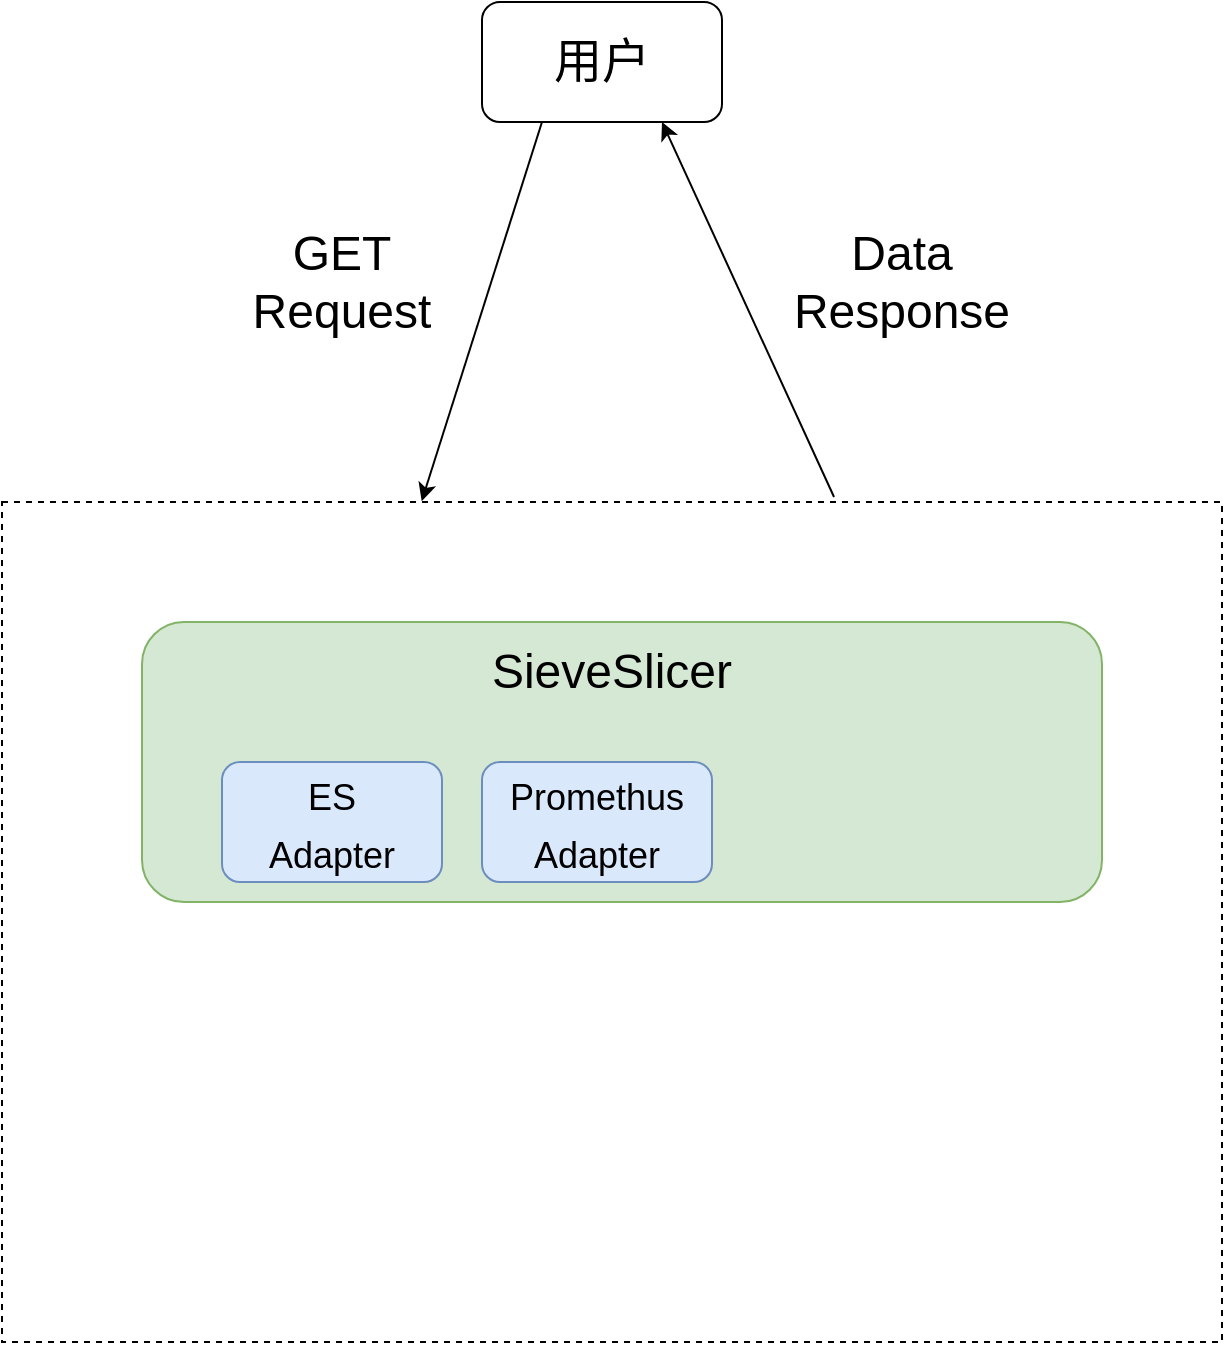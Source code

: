 <mxfile version="20.3.0" type="github">
  <diagram id="U9NmqQDuDl-t8x4wuWcX" name="第 1 页">
    <mxGraphModel dx="946" dy="687" grid="1" gridSize="10" guides="1" tooltips="1" connect="1" arrows="1" fold="1" page="1" pageScale="1" pageWidth="827" pageHeight="1169" math="0" shadow="0">
      <root>
        <mxCell id="0" />
        <mxCell id="1" parent="0" />
        <mxCell id="QtSlfCLcQnxm3HbXBIQQ-2" value="用户" style="rounded=1;whiteSpace=wrap;html=1;fontSize=24;" parent="1" vertex="1">
          <mxGeometry x="400" y="20" width="120" height="60" as="geometry" />
        </mxCell>
        <mxCell id="QtSlfCLcQnxm3HbXBIQQ-3" value="" style="rounded=0;whiteSpace=wrap;html=1;fontSize=24;dashed=1;" parent="1" vertex="1">
          <mxGeometry x="160" y="270" width="610" height="420" as="geometry" />
        </mxCell>
        <mxCell id="QtSlfCLcQnxm3HbXBIQQ-5" value="" style="endArrow=classic;html=1;rounded=0;fontSize=24;exitX=0.25;exitY=1;exitDx=0;exitDy=0;entryX=0.344;entryY=-0.001;entryDx=0;entryDy=0;entryPerimeter=0;" parent="1" source="QtSlfCLcQnxm3HbXBIQQ-2" target="QtSlfCLcQnxm3HbXBIQQ-3" edge="1">
          <mxGeometry width="50" height="50" relative="1" as="geometry">
            <mxPoint x="420" y="360" as="sourcePoint" />
            <mxPoint x="470" y="310" as="targetPoint" />
          </mxGeometry>
        </mxCell>
        <mxCell id="QtSlfCLcQnxm3HbXBIQQ-6" value="GET Request" style="text;html=1;strokeColor=none;fillColor=none;align=center;verticalAlign=middle;whiteSpace=wrap;rounded=0;dashed=1;fontSize=24;" parent="1" vertex="1">
          <mxGeometry x="270" y="140" width="120" height="40" as="geometry" />
        </mxCell>
        <mxCell id="QtSlfCLcQnxm3HbXBIQQ-7" value="" style="endArrow=classic;html=1;rounded=0;fontSize=24;exitX=0.682;exitY=-0.006;exitDx=0;exitDy=0;exitPerimeter=0;entryX=0.75;entryY=1;entryDx=0;entryDy=0;" parent="1" source="QtSlfCLcQnxm3HbXBIQQ-3" target="QtSlfCLcQnxm3HbXBIQQ-2" edge="1">
          <mxGeometry width="50" height="50" relative="1" as="geometry">
            <mxPoint x="590" y="230" as="sourcePoint" />
            <mxPoint x="640" y="180" as="targetPoint" />
          </mxGeometry>
        </mxCell>
        <mxCell id="QtSlfCLcQnxm3HbXBIQQ-8" value="Data Response" style="text;html=1;strokeColor=none;fillColor=none;align=center;verticalAlign=middle;whiteSpace=wrap;rounded=0;dashed=1;fontSize=24;" parent="1" vertex="1">
          <mxGeometry x="540" y="130" width="140" height="60" as="geometry" />
        </mxCell>
        <mxCell id="QtSlfCLcQnxm3HbXBIQQ-9" value="" style="rounded=1;whiteSpace=wrap;html=1;fontSize=24;fillColor=#d5e8d4;strokeColor=#82b366;" parent="1" vertex="1">
          <mxGeometry x="230" y="330" width="480" height="140" as="geometry" />
        </mxCell>
        <mxCell id="6QyrNbSfhjnE2aK0devJ-2" value="SieveSlicer" style="text;html=1;strokeColor=none;fillColor=none;align=center;verticalAlign=middle;whiteSpace=wrap;rounded=0;dashed=1;fontSize=24;" vertex="1" parent="1">
          <mxGeometry x="395" y="340" width="140" height="30" as="geometry" />
        </mxCell>
        <mxCell id="6QyrNbSfhjnE2aK0devJ-3" value="&lt;font style=&quot;font-size: 18px;&quot;&gt;ES &lt;br&gt;Adapter&lt;/font&gt;" style="rounded=1;whiteSpace=wrap;html=1;fontSize=24;fillColor=#dae8fc;strokeColor=#6c8ebf;" vertex="1" parent="1">
          <mxGeometry x="270" y="400" width="110" height="60" as="geometry" />
        </mxCell>
        <mxCell id="6QyrNbSfhjnE2aK0devJ-4" value="&lt;font style=&quot;font-size: 18px;&quot;&gt;Promethus&lt;br&gt;Adapter&lt;br&gt;&lt;/font&gt;" style="rounded=1;whiteSpace=wrap;html=1;fontSize=24;fillColor=#dae8fc;strokeColor=#6c8ebf;" vertex="1" parent="1">
          <mxGeometry x="400" y="400" width="115" height="60" as="geometry" />
        </mxCell>
      </root>
    </mxGraphModel>
  </diagram>
</mxfile>
